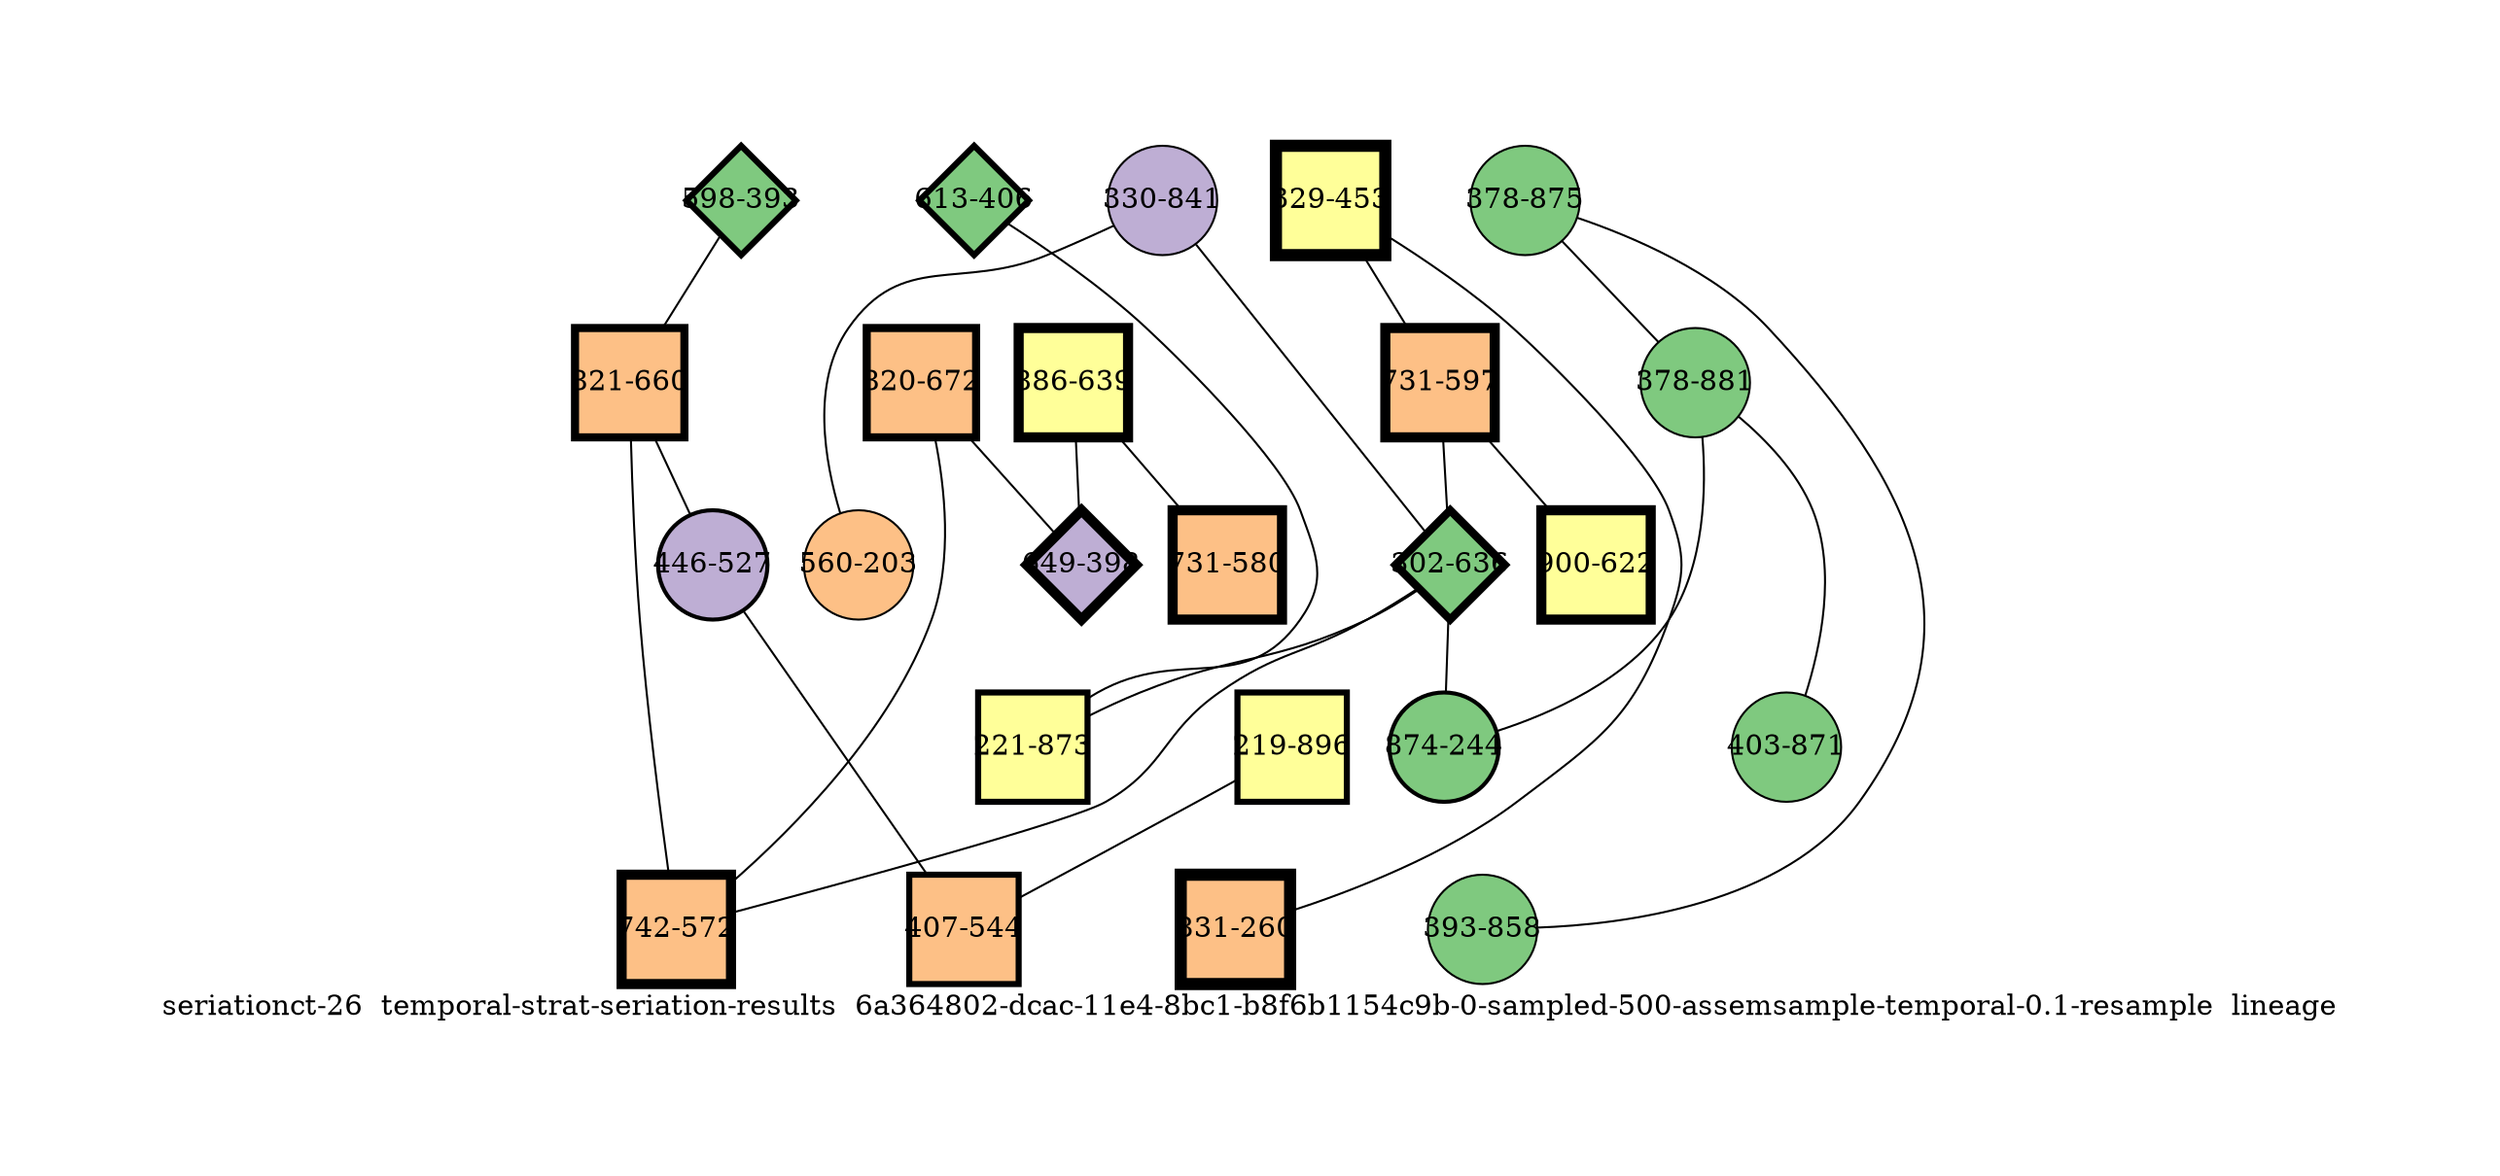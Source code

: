 strict graph "seriationct-26  temporal-strat-seriation-results  6a364802-dcac-11e4-8bc1-b8f6b1154c9b-0-sampled-500-assemsample-temporal-0.1-resample  lineage" {
labelloc=b;
ratio=auto;
pad="1.0";
label="seriationct-26  temporal-strat-seriation-results  6a364802-dcac-11e4-8bc1-b8f6b1154c9b-0-sampled-500-assemsample-temporal-0.1-resample  lineage";
node [width="0.75", style=filled, fixedsize=true, height="0.75", shape=circle, label=""];
0 [xCoordinate="841.0", appears_in_slice=1, yCoordinate="330.0", colorscheme=accent6, lineage_id=0, short_label="330-841", label="330-841", shape=circle, cluster_id=1, fillcolor=2, size="500.0", id=0, penwidth="1.0"];
1 [xCoordinate="393.0", appears_in_slice=3, yCoordinate="598.0", colorscheme=accent6, lineage_id=2, short_label="598-393", label="598-393", shape=diamond, cluster_id=0, fillcolor=1, size="500.0", id=1, penwidth="3.0"];
2 [xCoordinate="406.0", appears_in_slice=3, yCoordinate="613.0", colorscheme=accent6, lineage_id=2, short_label="613-406", label="613-406", shape=diamond, cluster_id=0, fillcolor=1, size="500.0", id=2, penwidth="3.0"];
3 [xCoordinate="896.0", appears_in_slice=3, yCoordinate="219.0", colorscheme=accent6, lineage_id=1, short_label="219-896", label="219-896", shape=square, cluster_id=3, fillcolor=4, size="500.0", id=3, penwidth="3.0"];
4 [xCoordinate="875.0", appears_in_slice=1, yCoordinate="378.0", colorscheme=accent6, lineage_id=0, short_label="378-875", label="378-875", shape=circle, cluster_id=0, fillcolor=1, size="500.0", id=4, penwidth="1.0"];
5 [xCoordinate="453.0", appears_in_slice=6, yCoordinate="329.0", colorscheme=accent6, lineage_id=1, short_label="329-453", label="329-453", shape=square, cluster_id=3, fillcolor=4, size="500.0", id=5, penwidth="6.0"];
6 [xCoordinate="597.0", appears_in_slice=5, yCoordinate="731.0", colorscheme=accent6, lineage_id=1, short_label="731-597", label="731-597", shape=square, cluster_id=2, fillcolor=3, size="500.0", id=6, penwidth="5.0"];
7 [xCoordinate="639.0", appears_in_slice=5, yCoordinate="886.0", colorscheme=accent6, lineage_id=1, short_label="886-639", label="886-639", shape=square, cluster_id=3, fillcolor=4, size="500.0", id=7, penwidth="5.0"];
8 [xCoordinate="672.0", appears_in_slice=4, yCoordinate="820.0", colorscheme=accent6, lineage_id=1, short_label="820-672", label="820-672", shape=square, cluster_id=2, fillcolor=3, size="500.0", id=8, penwidth="4.0"];
9 [xCoordinate="660.0", appears_in_slice=4, yCoordinate="821.0", colorscheme=accent6, lineage_id=1, short_label="821-660", label="821-660", shape=square, cluster_id=2, fillcolor=3, size="500.0", id=9, penwidth="4.0"];
10 [xCoordinate="636.0", appears_in_slice=4, yCoordinate="302.0", colorscheme=accent6, lineage_id=2, short_label="302-636", label="302-636", shape=diamond, cluster_id=0, fillcolor=1, size="500.0", id=10, penwidth="4.0"];
11 [xCoordinate="572.0", appears_in_slice=5, yCoordinate="742.0", colorscheme=accent6, lineage_id=1, short_label="742-572", label="742-572", shape=square, cluster_id=2, fillcolor=3, size="500.0", id=11, penwidth="5.0"];
12 [xCoordinate="881.0", appears_in_slice=1, yCoordinate="378.0", colorscheme=accent6, lineage_id=0, short_label="378-881", label="378-881", shape=circle, cluster_id=0, fillcolor=1, size="500.0", id=12, penwidth="1.0"];
13 [xCoordinate="203.0", appears_in_slice=1, yCoordinate="560.0", colorscheme=accent6, lineage_id=0, short_label="560-203", label="560-203", shape=circle, cluster_id=2, fillcolor=3, size="500.0", id=13, penwidth="1.0"];
14 [xCoordinate="527.0", appears_in_slice=2, yCoordinate="446.0", colorscheme=accent6, lineage_id=0, short_label="446-527", label="446-527", shape=circle, cluster_id=1, fillcolor=2, size="500.0", id=14, penwidth="2.0"];
15 [xCoordinate="873.0", appears_in_slice=3, yCoordinate="221.0", colorscheme=accent6, lineage_id=1, short_label="221-873", label="221-873", shape=square, cluster_id=3, fillcolor=4, size="500.0", id=15, penwidth="3.0"];
16 [xCoordinate="398.0", appears_in_slice=5, yCoordinate="649.0", colorscheme=accent6, lineage_id=2, short_label="649-398", label="649-398", shape=diamond, cluster_id=1, fillcolor=2, size="500.0", id=16, penwidth="5.0"];
17 [xCoordinate="580.0", appears_in_slice=5, yCoordinate="731.0", colorscheme=accent6, lineage_id=1, short_label="731-580", label="731-580", shape=square, cluster_id=2, fillcolor=3, size="500.0", id=17, penwidth="5.0"];
18 [xCoordinate="858.0", appears_in_slice=1, yCoordinate="393.0", colorscheme=accent6, lineage_id=0, short_label="393-858", label="393-858", shape=circle, cluster_id=0, fillcolor=1, size="500.0", id=18, penwidth="1.0"];
19 [xCoordinate="544.0", appears_in_slice=3, yCoordinate="407.0", colorscheme=accent6, lineage_id=1, short_label="407-544", label="407-544", shape=square, cluster_id=2, fillcolor=3, size="500.0", id=19, penwidth="3.0"];
20 [xCoordinate="260.0", appears_in_slice=6, yCoordinate="831.0", colorscheme=accent6, lineage_id=1, short_label="831-260", label="831-260", shape=square, cluster_id=2, fillcolor=3, size="500.0", id=20, penwidth="6.0"];
21 [xCoordinate="622.0", appears_in_slice=5, yCoordinate="900.0", colorscheme=accent6, lineage_id=1, short_label="900-622", label="900-622", shape=square, cluster_id=3, fillcolor=4, size="500.0", id=21, penwidth="5.0"];
22 [xCoordinate="871.0", appears_in_slice=1, yCoordinate="403.0", colorscheme=accent6, lineage_id=0, short_label="403-871", label="403-871", shape=circle, cluster_id=0, fillcolor=1, size="500.0", id=22, penwidth="1.0"];
23 [xCoordinate="244.0", appears_in_slice=2, yCoordinate="874.0", colorscheme=accent6, lineage_id=0, short_label="874-244", label="874-244", shape=circle, cluster_id=0, fillcolor=1, size="500.0", id=23, penwidth="2.0"];
0 -- 10  [inverseweight="1.74109315073", weight="0.574351808563"];
0 -- 13  [inverseweight="1.98820123549", weight="0.502967195749"];
1 -- 9  [inverseweight="1.85202969589", weight="0.539948145658"];
2 -- 15  [inverseweight="20.1455741006", weight="0.049638694584"];
3 -- 19  [inverseweight="38.3482494424", weight="0.0260768096208"];
4 -- 18  [inverseweight="30.4290309725", weight="0.0328633534503"];
4 -- 12  [inverseweight="29.260286799", weight="0.0341760149813"];
5 -- 20  [inverseweight="4.68539570494", weight="0.213429145151"];
5 -- 6  [inverseweight="2.70029737312", weight="0.370329582939"];
6 -- 10  [inverseweight="1.55561824247", weight="0.642831237573"];
6 -- 21  [inverseweight="21.9264504827", weight="0.045607017004"];
7 -- 16  [inverseweight="32.686022523", weight="0.0305941170816"];
7 -- 17  [inverseweight="31.3727902569", weight="0.031874754901"];
8 -- 16  [inverseweight="1.69584113128", weight="0.589677878167"];
8 -- 11  [inverseweight="2.09302144466", weight="0.477778191214"];
9 -- 11  [inverseweight="1.99040548531", weight="0.502410190979"];
9 -- 14  [inverseweight="2.27729585738", weight="0.439117296403"];
10 -- 15  [inverseweight="2.74642373829", weight="0.364109873527"];
10 -- 11  [inverseweight="3.24647947861", weight="0.308025972931"];
10 -- 23  [inverseweight="1.38585530395", weight="0.721576052818"];
12 -- 22  [inverseweight="18.0421959122", weight="0.0554256258422"];
12 -- 23  [inverseweight="3.24497499075", weight="0.308168784922"];
14 -- 19  [inverseweight="1.70003134887", weight="0.588224446959"];
}
